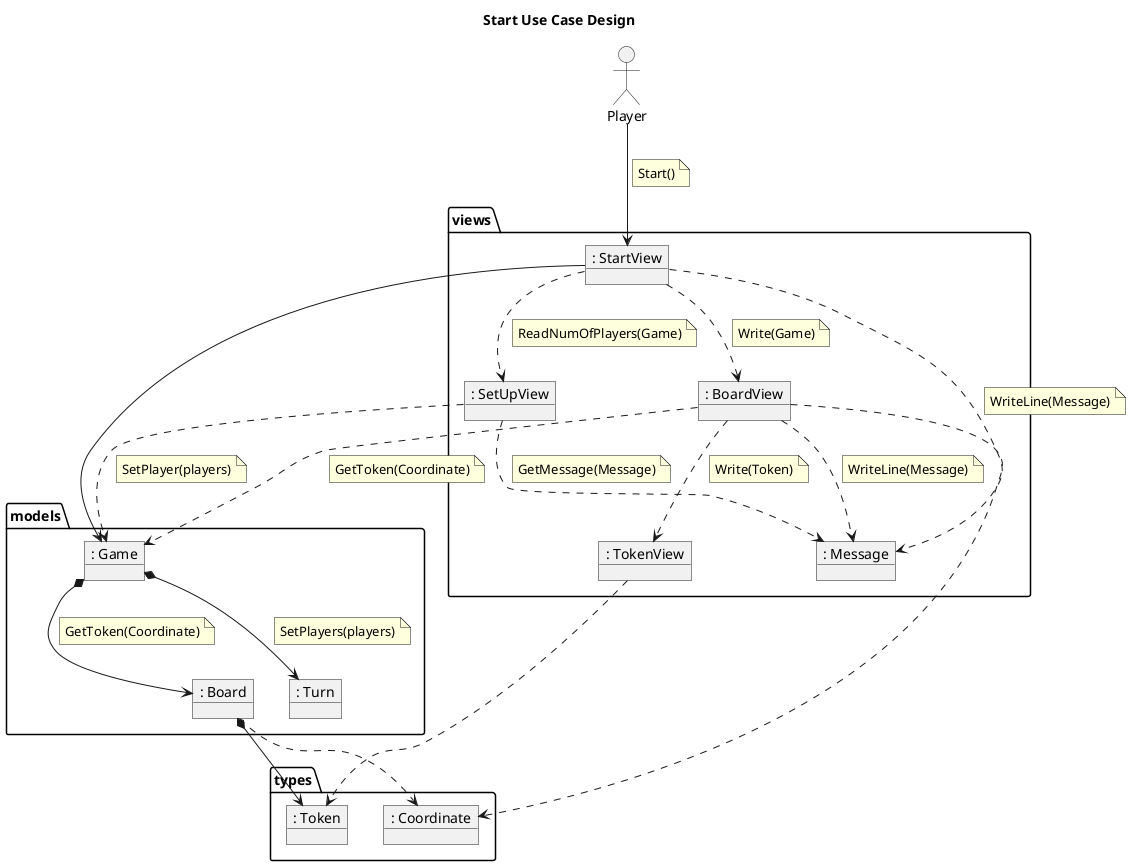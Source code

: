 @startuml StartUseCasesDesign
title Start Use Case Design
allow_mixing

actor Player

package models{
    object ": Board" as Board{
    }

    object ": Game" as Game{
    }

    object ": Turn" as Turn{
    }
}

package types{
    object ": Coordinate" as Coordinate{
    }

    object ": Token" as Token{
    }
}

package views {
    object ": BoardView" as BoardView{
    }

    object ": StartView" as StartView{
    }

    object ": TokenView" as TokenView{
    }
    
    object ": Message" as Message{
    }
    
    object ": SetUpView" as SetUpView{
    }
}

Player --> StartView
    note on link
        Start()
    endnote
StartView ..> Message
    note on link
        WriteLine(Message)
    endnote
StartView ..> SetUpView
    note on link
        ReadNumOfPlayers(Game)
    endnote
    SetUpView ..> Message
        note on link
            GetMessage(Message)
        endnote
    SetUpView ..> Game
        note on link
            SetPlayer(players)
        endnote
        Game *--> Turn
            note on link
                SetPlayers(players)
            endnote
StartView ..> BoardView
    note on link
        Write(Game)
    endnote
    BoardView ..> Message
        note on link
            WriteLine(Message)
        endnote
    BoardView ..> TokenView
        note on link
            Write(Token)
        endnote
    BoardView ..> Game
        note on link                    
            GetToken(Coordinate)
        endnote
    Game *--> Board
        note on link
            GetToken(Coordinate)
        endnote

StartView --> Game
TokenView ..> Token
BoardView ..> Coordinate
Board ..> Coordinate
Board *--> Token
@enduml

@startuml PlaytUseCasesDesign
title Play Use Case Design
allow_mixing
actor User

package models{
    object ": Board" as Board{
    }

    object ": Game" as Game{
    }

    object ": Turn" as Turn{
    }

    object ": Player" as Player{
    }
}

package types{
    object ": Coordinate" as Coordinate{
    }

    object ": Token" as Token{
    }
}

package views {
    object ": BoardView" as BoardView{
    }

    object ": PlayView" as PlayView{
    }

    object ": PlayerView" as PlayerView{
    }

    object ": TokenView" as TokenView{
    }
    
    object ": Message" as Message{
    }    

    object ": ConsoleIO" as ConsoleIO{
    }  
}

User --> PlayView
    note on link
        Play()
    endnote
PlayView --> Game
    note on link
        GetCurrent()
        IsWinner()
    endnote
    Game *--> Turn
        note on link
            GetCurrent()
            GetErrorToDrop(colunm)
            Drop(colunm)
        endnote
    Turn --> Player
        note on link
            GetToken()
            GetErrorToDrop(colunm)
            Drop(colunm)
        endnote
        Player --> Board
        note on link
            IsComplete(colunm)
            Drop(colunm, Token)
        endnote
PlayView ..> Message
    note on link
        WriteLine(Message, Token)
    endnote
PlayView ..> PlayerView
    note on link
        Play(Game)
    endnote
    PlayerView ..> Message
        note on link
            GetMessage(Message)
        endnote    
    PlayerView ..> ConsoleIO
        note on link
            ReadInt(message)
        endnote 
    PlayerView ..> Game
        note on link
            GetErrorToDrop(colunm)
            Drop(colunm)
        endnote 
PlayView ..> BoardView
    note on link
        Write(Game)
    endnote
    BoardView ..> Message
        note on link
            WriteLine(Message)
        endnote
    BoardView ..> TokenView
        note on link
            Write(Token)
        endnote
    BoardView ..> Game
        note on link                    
            GetToken(Coordinate)
        endnote
    Game *--> Board
        note on link
            GetToken(Coordinate)
            IsWinner()
        endnote

TokenView ..> Token
BoardView ..> Coordinate
BoardView ..> Token

Game ..> Token
Turn ..> Token
Player --> Token
Player ..> Coordinate
Board *--> Token
Board ..> Coordinate
@enduml

@startuml ResumeUseCasesDesign
title Resume Use Case Design
allow_mixing

actor Player

package models{
    object ": Board" as Board{
    }

    object ": Game" as Game{
    }

    object ": Turn" as Turn{
    }

    object ": Player" as Player{
    }
}

package types{
    object ": Coordinate" as Coordinate{
    }

    object ": Token" as Token{
    }
}

package views {
    object ": BoardView" as BoardView{
    }

    object ": ResumeView" as ResumeView{
    }

    object ": TokenView" as TokenView{
    }
    
    object ": Message" as Message{
    }    

    object ": YesNotDialogView" as YesNotDialogView{
    }
}

Player --> ResumeView
    note on link
        Resume()
    endnote
ResumeView ..> Message
    note on link
        GetMessage(Message)
    endnote
ResumeView ..> YesNotDialogView
    note on link
        Read(message)
    endnote
ResumeView ..> BoardView
    note on link
        Reset(Game)
    endnote
ResumeView --> Game
    note on link
        Reset()
    endnote
    Game *--> Board
    note on link
        Reset()
    endnote
    Game *--> Turn
    note on link
        Reset()
    endnote

BoardView ..> Coordinate
BoardView ..> TokenView
TokenView ..> Token
Board ..> Token
Board ..> Coordinate
Turn ..> Token
@enduml